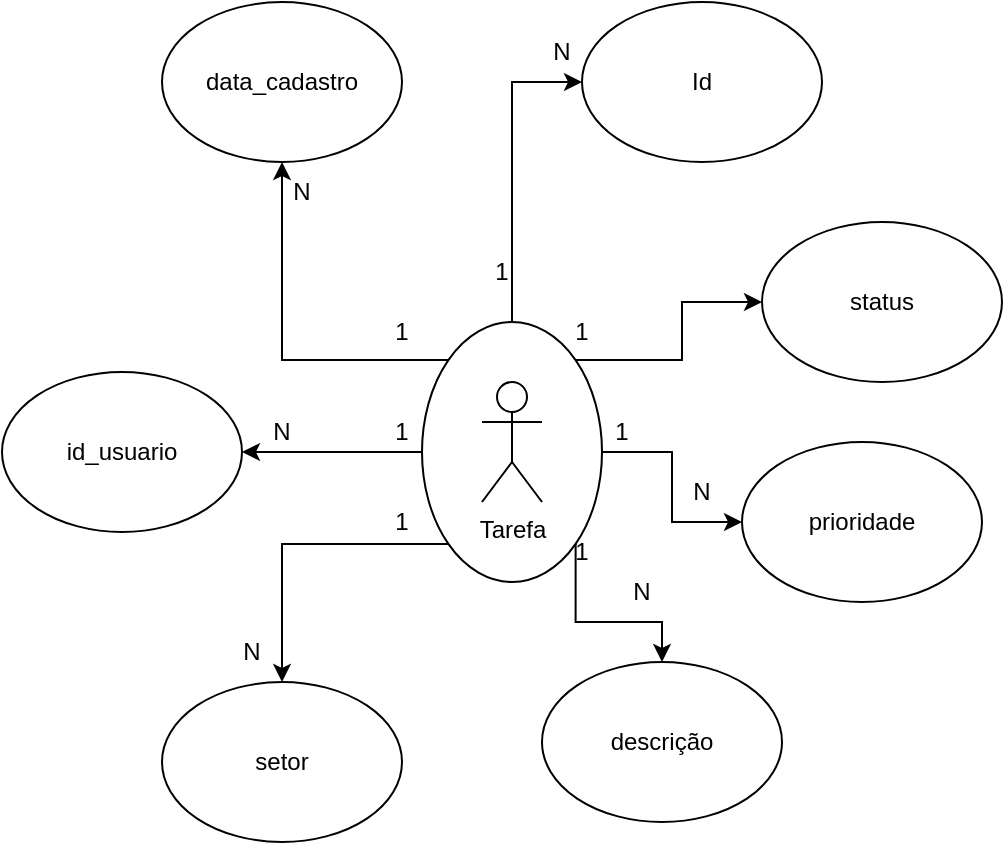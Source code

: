 <mxfile version="25.0.0">
  <diagram name="Página-1" id="F7mW0uL-ovWU-x7ynx1V">
    <mxGraphModel dx="2261" dy="780" grid="1" gridSize="10" guides="1" tooltips="1" connect="1" arrows="1" fold="1" page="1" pageScale="1" pageWidth="827" pageHeight="1169" math="0" shadow="0">
      <root>
        <mxCell id="0" />
        <mxCell id="1" parent="0" />
        <mxCell id="gJqGEPu8uUDHAyEXI9fm-13" style="edgeStyle=orthogonalEdgeStyle;rounded=0;orthogonalLoop=1;jettySize=auto;html=1;exitX=0;exitY=0.5;exitDx=0;exitDy=0;entryX=0;entryY=0.5;entryDx=0;entryDy=0;" edge="1" parent="1" source="gJqGEPu8uUDHAyEXI9fm-10" target="gJqGEPu8uUDHAyEXI9fm-2">
          <mxGeometry relative="1" as="geometry" />
        </mxCell>
        <mxCell id="gJqGEPu8uUDHAyEXI9fm-14" style="edgeStyle=orthogonalEdgeStyle;rounded=0;orthogonalLoop=1;jettySize=auto;html=1;exitX=0;exitY=1;exitDx=0;exitDy=0;entryX=0.5;entryY=1;entryDx=0;entryDy=0;" edge="1" parent="1" source="gJqGEPu8uUDHAyEXI9fm-10" target="gJqGEPu8uUDHAyEXI9fm-11">
          <mxGeometry relative="1" as="geometry" />
        </mxCell>
        <mxCell id="gJqGEPu8uUDHAyEXI9fm-15" style="edgeStyle=orthogonalEdgeStyle;rounded=0;orthogonalLoop=1;jettySize=auto;html=1;exitX=0;exitY=0;exitDx=0;exitDy=0;entryX=0;entryY=0.5;entryDx=0;entryDy=0;" edge="1" parent="1" source="gJqGEPu8uUDHAyEXI9fm-10" target="gJqGEPu8uUDHAyEXI9fm-12">
          <mxGeometry relative="1" as="geometry" />
        </mxCell>
        <mxCell id="gJqGEPu8uUDHAyEXI9fm-16" style="edgeStyle=orthogonalEdgeStyle;rounded=0;orthogonalLoop=1;jettySize=auto;html=1;exitX=0.5;exitY=0;exitDx=0;exitDy=0;entryX=0;entryY=0.5;entryDx=0;entryDy=0;" edge="1" parent="1" source="gJqGEPu8uUDHAyEXI9fm-10" target="gJqGEPu8uUDHAyEXI9fm-8">
          <mxGeometry relative="1" as="geometry" />
        </mxCell>
        <mxCell id="gJqGEPu8uUDHAyEXI9fm-17" style="edgeStyle=orthogonalEdgeStyle;rounded=0;orthogonalLoop=1;jettySize=auto;html=1;exitX=1;exitY=0;exitDx=0;exitDy=0;entryX=0.5;entryY=0;entryDx=0;entryDy=0;" edge="1" parent="1" source="gJqGEPu8uUDHAyEXI9fm-10" target="gJqGEPu8uUDHAyEXI9fm-6">
          <mxGeometry relative="1" as="geometry" />
        </mxCell>
        <mxCell id="gJqGEPu8uUDHAyEXI9fm-18" style="edgeStyle=orthogonalEdgeStyle;rounded=0;orthogonalLoop=1;jettySize=auto;html=1;exitX=0.5;exitY=1;exitDx=0;exitDy=0;entryX=1;entryY=0.5;entryDx=0;entryDy=0;" edge="1" parent="1" source="gJqGEPu8uUDHAyEXI9fm-10" target="gJqGEPu8uUDHAyEXI9fm-5">
          <mxGeometry relative="1" as="geometry" />
        </mxCell>
        <mxCell id="gJqGEPu8uUDHAyEXI9fm-19" style="edgeStyle=orthogonalEdgeStyle;rounded=0;orthogonalLoop=1;jettySize=auto;html=1;exitX=1;exitY=1;exitDx=0;exitDy=0;entryX=0.5;entryY=0;entryDx=0;entryDy=0;" edge="1" parent="1" source="gJqGEPu8uUDHAyEXI9fm-10" target="gJqGEPu8uUDHAyEXI9fm-7">
          <mxGeometry relative="1" as="geometry" />
        </mxCell>
        <mxCell id="gJqGEPu8uUDHAyEXI9fm-10" value="" style="ellipse;whiteSpace=wrap;html=1;direction=south;" vertex="1" parent="1">
          <mxGeometry x="30" y="190" width="90" height="130" as="geometry" />
        </mxCell>
        <mxCell id="gJqGEPu8uUDHAyEXI9fm-1" value="Tarefa" style="shape=umlActor;verticalLabelPosition=bottom;verticalAlign=top;html=1;outlineConnect=0;" vertex="1" parent="1">
          <mxGeometry x="60" y="220" width="30" height="60" as="geometry" />
        </mxCell>
        <mxCell id="gJqGEPu8uUDHAyEXI9fm-2" value="Id" style="ellipse;whiteSpace=wrap;html=1;" vertex="1" parent="1">
          <mxGeometry x="110" y="30" width="120" height="80" as="geometry" />
        </mxCell>
        <mxCell id="gJqGEPu8uUDHAyEXI9fm-5" value="id_usuario" style="ellipse;whiteSpace=wrap;html=1;" vertex="1" parent="1">
          <mxGeometry x="-180" y="215" width="120" height="80" as="geometry" />
        </mxCell>
        <mxCell id="gJqGEPu8uUDHAyEXI9fm-6" value="descrição" style="ellipse;whiteSpace=wrap;html=1;" vertex="1" parent="1">
          <mxGeometry x="90" y="360" width="120" height="80" as="geometry" />
        </mxCell>
        <mxCell id="gJqGEPu8uUDHAyEXI9fm-7" value="setor" style="ellipse;whiteSpace=wrap;html=1;" vertex="1" parent="1">
          <mxGeometry x="-100" y="370" width="120" height="80" as="geometry" />
        </mxCell>
        <mxCell id="gJqGEPu8uUDHAyEXI9fm-8" value="prioridade" style="ellipse;whiteSpace=wrap;html=1;" vertex="1" parent="1">
          <mxGeometry x="190" y="250" width="120" height="80" as="geometry" />
        </mxCell>
        <mxCell id="gJqGEPu8uUDHAyEXI9fm-11" value="data_cadastro" style="ellipse;whiteSpace=wrap;html=1;" vertex="1" parent="1">
          <mxGeometry x="-100" y="30" width="120" height="80" as="geometry" />
        </mxCell>
        <mxCell id="gJqGEPu8uUDHAyEXI9fm-12" value="status" style="ellipse;whiteSpace=wrap;html=1;" vertex="1" parent="1">
          <mxGeometry x="200" y="140" width="120" height="80" as="geometry" />
        </mxCell>
        <mxCell id="gJqGEPu8uUDHAyEXI9fm-20" value="1" style="text;html=1;align=center;verticalAlign=middle;whiteSpace=wrap;rounded=0;" vertex="1" parent="1">
          <mxGeometry x="80" y="180" width="60" height="30" as="geometry" />
        </mxCell>
        <mxCell id="gJqGEPu8uUDHAyEXI9fm-21" value="1" style="text;html=1;align=center;verticalAlign=middle;whiteSpace=wrap;rounded=0;" vertex="1" parent="1">
          <mxGeometry x="40" y="150" width="60" height="30" as="geometry" />
        </mxCell>
        <mxCell id="gJqGEPu8uUDHAyEXI9fm-22" value="1" style="text;html=1;align=center;verticalAlign=middle;whiteSpace=wrap;rounded=0;" vertex="1" parent="1">
          <mxGeometry x="-10" y="180" width="60" height="30" as="geometry" />
        </mxCell>
        <mxCell id="gJqGEPu8uUDHAyEXI9fm-23" value="1" style="text;html=1;align=center;verticalAlign=middle;whiteSpace=wrap;rounded=0;" vertex="1" parent="1">
          <mxGeometry x="-10" y="230" width="60" height="30" as="geometry" />
        </mxCell>
        <mxCell id="gJqGEPu8uUDHAyEXI9fm-24" value="1" style="text;html=1;align=center;verticalAlign=middle;whiteSpace=wrap;rounded=0;" vertex="1" parent="1">
          <mxGeometry x="100" y="230" width="60" height="30" as="geometry" />
        </mxCell>
        <mxCell id="gJqGEPu8uUDHAyEXI9fm-25" value="1" style="text;html=1;align=center;verticalAlign=middle;whiteSpace=wrap;rounded=0;" vertex="1" parent="1">
          <mxGeometry x="-10" y="275" width="60" height="30" as="geometry" />
        </mxCell>
        <mxCell id="gJqGEPu8uUDHAyEXI9fm-26" value="1" style="text;html=1;align=center;verticalAlign=middle;whiteSpace=wrap;rounded=0;" vertex="1" parent="1">
          <mxGeometry x="80" y="290" width="60" height="30" as="geometry" />
        </mxCell>
        <mxCell id="gJqGEPu8uUDHAyEXI9fm-27" value="N" style="text;html=1;align=center;verticalAlign=middle;whiteSpace=wrap;rounded=0;" vertex="1" parent="1">
          <mxGeometry x="110" y="310" width="60" height="30" as="geometry" />
        </mxCell>
        <mxCell id="gJqGEPu8uUDHAyEXI9fm-28" value="N" style="text;html=1;align=center;verticalAlign=middle;whiteSpace=wrap;rounded=0;" vertex="1" parent="1">
          <mxGeometry x="140" y="260" width="60" height="30" as="geometry" />
        </mxCell>
        <mxCell id="gJqGEPu8uUDHAyEXI9fm-29" value="N" style="text;html=1;align=center;verticalAlign=middle;whiteSpace=wrap;rounded=0;" vertex="1" parent="1">
          <mxGeometry x="-70" y="230" width="60" height="30" as="geometry" />
        </mxCell>
        <mxCell id="gJqGEPu8uUDHAyEXI9fm-31" value="N" style="text;html=1;align=center;verticalAlign=middle;whiteSpace=wrap;rounded=0;" vertex="1" parent="1">
          <mxGeometry x="-60" y="110" width="60" height="30" as="geometry" />
        </mxCell>
        <mxCell id="gJqGEPu8uUDHAyEXI9fm-32" value="N" style="text;html=1;align=center;verticalAlign=middle;whiteSpace=wrap;rounded=0;" vertex="1" parent="1">
          <mxGeometry x="70" y="40" width="60" height="30" as="geometry" />
        </mxCell>
        <mxCell id="gJqGEPu8uUDHAyEXI9fm-36" value="N" style="text;html=1;align=center;verticalAlign=middle;whiteSpace=wrap;rounded=0;" vertex="1" parent="1">
          <mxGeometry x="-90" y="340" width="70" height="30" as="geometry" />
        </mxCell>
      </root>
    </mxGraphModel>
  </diagram>
</mxfile>
